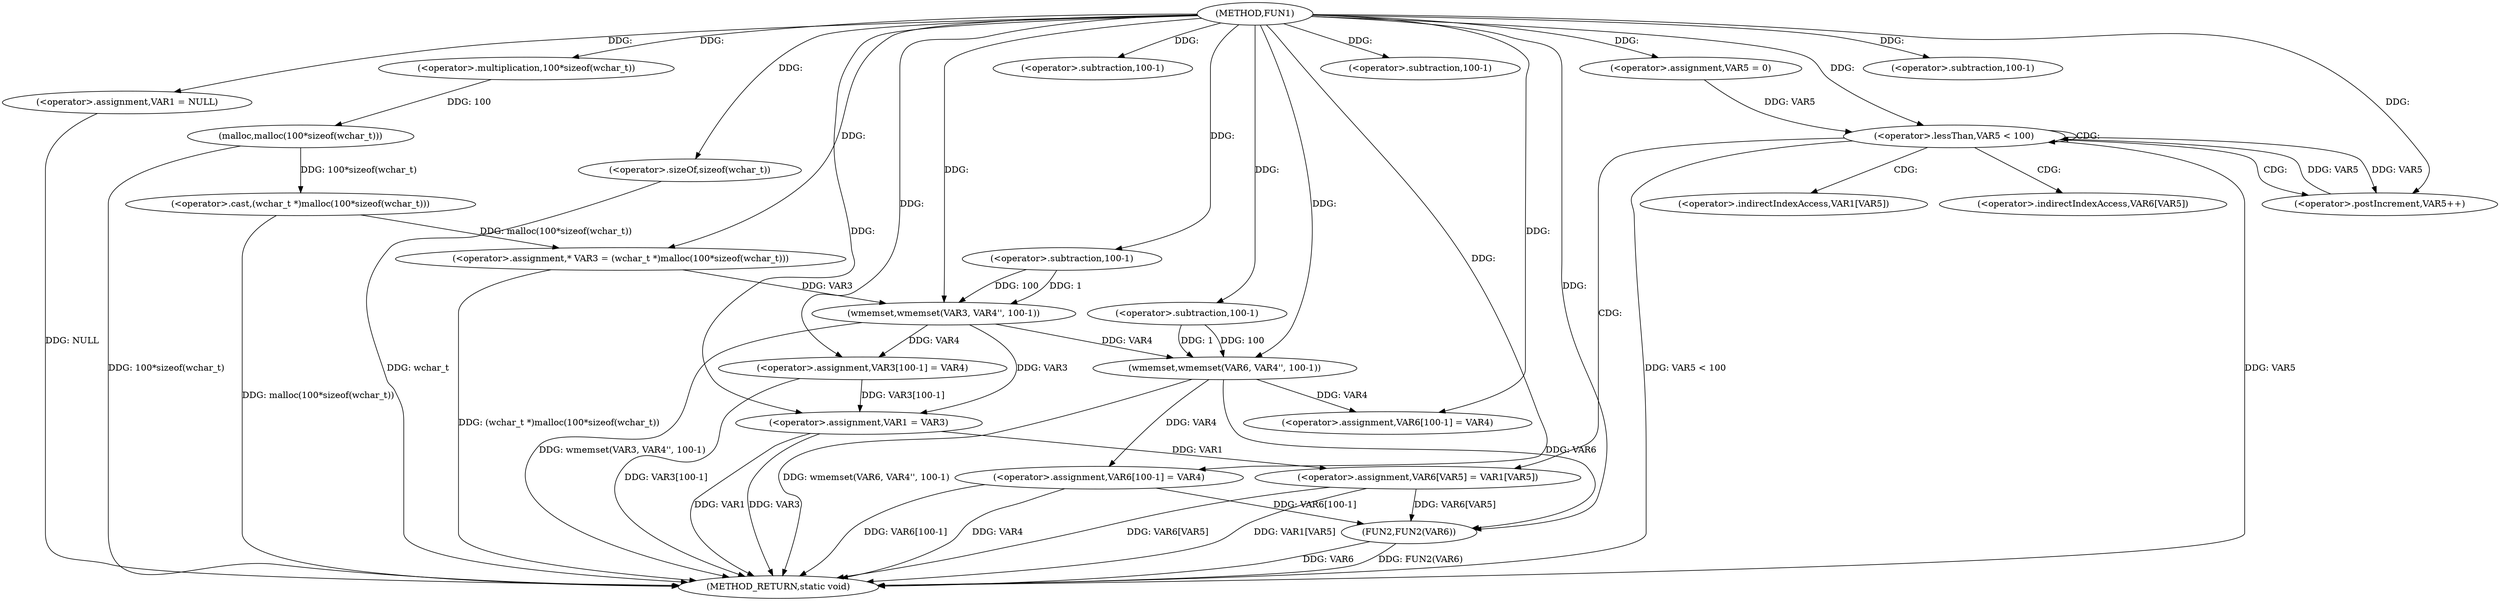 digraph FUN1 {  
"1000100" [label = "(METHOD,FUN1)" ]
"1000177" [label = "(METHOD_RETURN,static void)" ]
"1000103" [label = "(<operator>.assignment,VAR1 = NULL)" ]
"1000110" [label = "(<operator>.assignment,* VAR3 = (wchar_t *)malloc(100*sizeof(wchar_t)))" ]
"1000112" [label = "(<operator>.cast,(wchar_t *)malloc(100*sizeof(wchar_t)))" ]
"1000114" [label = "(malloc,malloc(100*sizeof(wchar_t)))" ]
"1000115" [label = "(<operator>.multiplication,100*sizeof(wchar_t))" ]
"1000117" [label = "(<operator>.sizeOf,sizeof(wchar_t))" ]
"1000119" [label = "(wmemset,wmemset(VAR3, VAR4'', 100-1))" ]
"1000122" [label = "(<operator>.subtraction,100-1)" ]
"1000125" [label = "(<operator>.assignment,VAR3[100-1] = VAR4)" ]
"1000128" [label = "(<operator>.subtraction,100-1)" ]
"1000132" [label = "(<operator>.assignment,VAR1 = VAR3)" ]
"1000138" [label = "(wmemset,wmemset(VAR6, VAR4'', 100-1))" ]
"1000141" [label = "(<operator>.subtraction,100-1)" ]
"1000144" [label = "(<operator>.assignment,VAR6[100-1] = VAR4)" ]
"1000147" [label = "(<operator>.subtraction,100-1)" ]
"1000152" [label = "(<operator>.assignment,VAR5 = 0)" ]
"1000155" [label = "(<operator>.lessThan,VAR5 < 100)" ]
"1000158" [label = "(<operator>.postIncrement,VAR5++)" ]
"1000161" [label = "(<operator>.assignment,VAR6[VAR5] = VAR1[VAR5])" ]
"1000168" [label = "(<operator>.assignment,VAR6[100-1] = VAR4)" ]
"1000171" [label = "(<operator>.subtraction,100-1)" ]
"1000175" [label = "(FUN2,FUN2(VAR6))" ]
"1000162" [label = "(<operator>.indirectIndexAccess,VAR6[VAR5])" ]
"1000165" [label = "(<operator>.indirectIndexAccess,VAR1[VAR5])" ]
  "1000168" -> "1000177"  [ label = "DDG: VAR6[100-1]"] 
  "1000103" -> "1000177"  [ label = "DDG: NULL"] 
  "1000112" -> "1000177"  [ label = "DDG: malloc(100*sizeof(wchar_t))"] 
  "1000114" -> "1000177"  [ label = "DDG: 100*sizeof(wchar_t)"] 
  "1000175" -> "1000177"  [ label = "DDG: VAR6"] 
  "1000117" -> "1000177"  [ label = "DDG: wchar_t"] 
  "1000119" -> "1000177"  [ label = "DDG: wmemset(VAR3, VAR4'', 100-1)"] 
  "1000161" -> "1000177"  [ label = "DDG: VAR6[VAR5]"] 
  "1000161" -> "1000177"  [ label = "DDG: VAR1[VAR5]"] 
  "1000125" -> "1000177"  [ label = "DDG: VAR3[100-1]"] 
  "1000155" -> "1000177"  [ label = "DDG: VAR5 < 100"] 
  "1000132" -> "1000177"  [ label = "DDG: VAR3"] 
  "1000132" -> "1000177"  [ label = "DDG: VAR1"] 
  "1000110" -> "1000177"  [ label = "DDG: (wchar_t *)malloc(100*sizeof(wchar_t))"] 
  "1000155" -> "1000177"  [ label = "DDG: VAR5"] 
  "1000138" -> "1000177"  [ label = "DDG: wmemset(VAR6, VAR4'', 100-1)"] 
  "1000168" -> "1000177"  [ label = "DDG: VAR4"] 
  "1000175" -> "1000177"  [ label = "DDG: FUN2(VAR6)"] 
  "1000100" -> "1000103"  [ label = "DDG: "] 
  "1000112" -> "1000110"  [ label = "DDG: malloc(100*sizeof(wchar_t))"] 
  "1000100" -> "1000110"  [ label = "DDG: "] 
  "1000114" -> "1000112"  [ label = "DDG: 100*sizeof(wchar_t)"] 
  "1000115" -> "1000114"  [ label = "DDG: 100"] 
  "1000100" -> "1000115"  [ label = "DDG: "] 
  "1000100" -> "1000117"  [ label = "DDG: "] 
  "1000110" -> "1000119"  [ label = "DDG: VAR3"] 
  "1000100" -> "1000119"  [ label = "DDG: "] 
  "1000122" -> "1000119"  [ label = "DDG: 100"] 
  "1000122" -> "1000119"  [ label = "DDG: 1"] 
  "1000100" -> "1000122"  [ label = "DDG: "] 
  "1000119" -> "1000125"  [ label = "DDG: VAR4"] 
  "1000100" -> "1000125"  [ label = "DDG: "] 
  "1000100" -> "1000128"  [ label = "DDG: "] 
  "1000125" -> "1000132"  [ label = "DDG: VAR3[100-1]"] 
  "1000119" -> "1000132"  [ label = "DDG: VAR3"] 
  "1000100" -> "1000132"  [ label = "DDG: "] 
  "1000100" -> "1000138"  [ label = "DDG: "] 
  "1000119" -> "1000138"  [ label = "DDG: VAR4"] 
  "1000141" -> "1000138"  [ label = "DDG: 100"] 
  "1000141" -> "1000138"  [ label = "DDG: 1"] 
  "1000100" -> "1000141"  [ label = "DDG: "] 
  "1000138" -> "1000144"  [ label = "DDG: VAR4"] 
  "1000100" -> "1000144"  [ label = "DDG: "] 
  "1000100" -> "1000147"  [ label = "DDG: "] 
  "1000100" -> "1000152"  [ label = "DDG: "] 
  "1000158" -> "1000155"  [ label = "DDG: VAR5"] 
  "1000152" -> "1000155"  [ label = "DDG: VAR5"] 
  "1000100" -> "1000155"  [ label = "DDG: "] 
  "1000155" -> "1000158"  [ label = "DDG: VAR5"] 
  "1000100" -> "1000158"  [ label = "DDG: "] 
  "1000132" -> "1000161"  [ label = "DDG: VAR1"] 
  "1000100" -> "1000168"  [ label = "DDG: "] 
  "1000138" -> "1000168"  [ label = "DDG: VAR4"] 
  "1000100" -> "1000171"  [ label = "DDG: "] 
  "1000168" -> "1000175"  [ label = "DDG: VAR6[100-1]"] 
  "1000138" -> "1000175"  [ label = "DDG: VAR6"] 
  "1000161" -> "1000175"  [ label = "DDG: VAR6[VAR5]"] 
  "1000100" -> "1000175"  [ label = "DDG: "] 
  "1000155" -> "1000155"  [ label = "CDG: "] 
  "1000155" -> "1000161"  [ label = "CDG: "] 
  "1000155" -> "1000162"  [ label = "CDG: "] 
  "1000155" -> "1000165"  [ label = "CDG: "] 
  "1000155" -> "1000158"  [ label = "CDG: "] 
}
